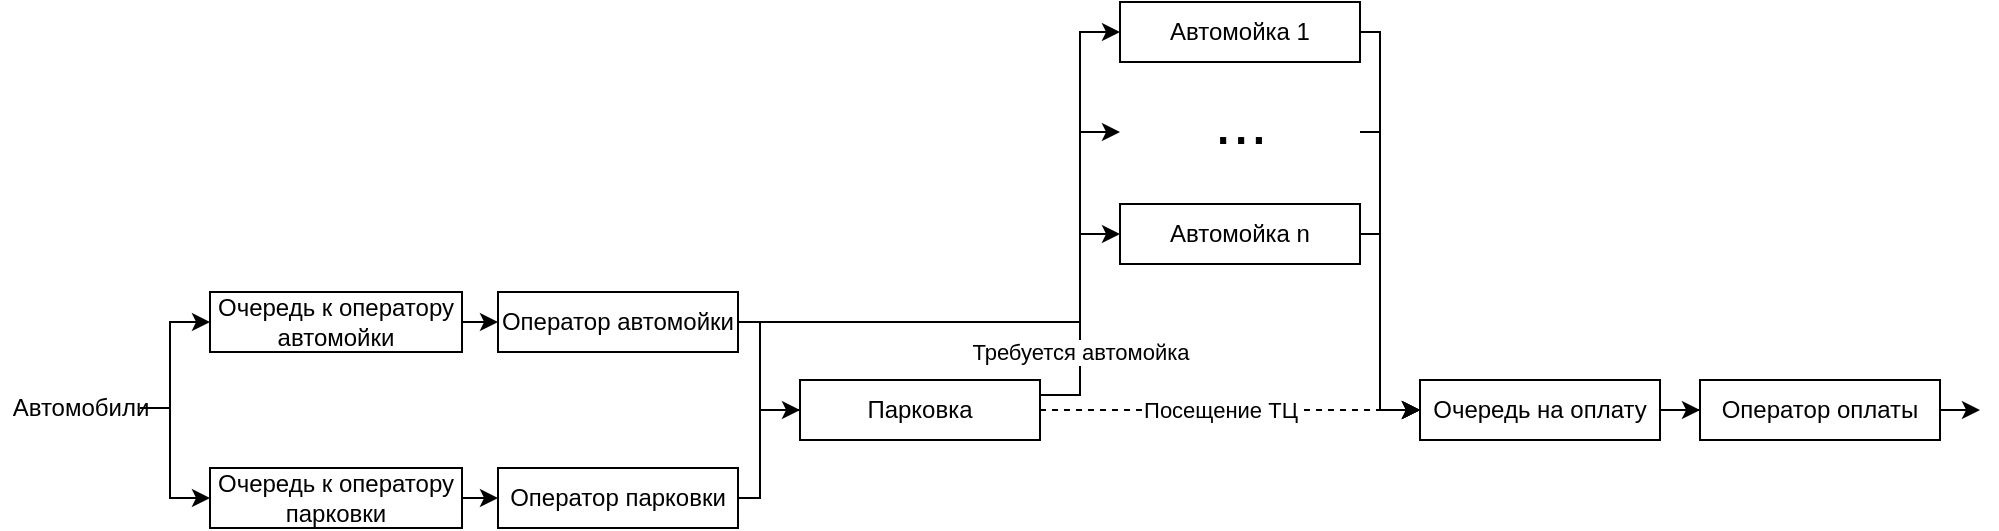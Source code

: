 <mxfile version="13.9.9" type="device" pages="3"><diagram id="MV6tJsN7YDmFrWs5HGoW" name="1"><mxGraphModel dx="1120" dy="758" grid="1" gridSize="10" guides="1" tooltips="1" connect="1" arrows="1" fold="1" page="1" pageScale="1" pageWidth="827" pageHeight="1169" math="0" shadow="0"><root><mxCell id="0"/><mxCell id="1" parent="0"/><mxCell id="dZGhOQxwKS_IgnEL-tbJ-48" style="edgeStyle=orthogonalEdgeStyle;rounded=0;orthogonalLoop=1;jettySize=auto;html=1;entryX=0;entryY=0.5;entryDx=0;entryDy=0;" edge="1" parent="1" target="dZGhOQxwKS_IgnEL-tbJ-44"><mxGeometry relative="1" as="geometry"><mxPoint x="70.0" y="1203" as="sourcePoint"/><Array as="points"><mxPoint x="85" y="1203"/><mxPoint x="85" y="1248"/></Array></mxGeometry></mxCell><mxCell id="dZGhOQxwKS_IgnEL-tbJ-182" style="edgeStyle=orthogonalEdgeStyle;rounded=0;orthogonalLoop=1;jettySize=auto;html=1;entryX=0;entryY=0.5;entryDx=0;entryDy=0;" edge="1" parent="1" target="dZGhOQxwKS_IgnEL-tbJ-178"><mxGeometry relative="1" as="geometry"><mxPoint x="70.0" y="1203" as="sourcePoint"/><Array as="points"><mxPoint x="85" y="1203"/><mxPoint x="85" y="1160"/></Array></mxGeometry></mxCell><mxCell id="dZGhOQxwKS_IgnEL-tbJ-40" value="Автомобили" style="text;html=1;align=center;verticalAlign=middle;resizable=0;points=[];autosize=1;" vertex="1" parent="1"><mxGeometry y="1193" width="80" height="20" as="geometry"/></mxCell><mxCell id="dZGhOQxwKS_IgnEL-tbJ-76" style="edgeStyle=orthogonalEdgeStyle;rounded=0;orthogonalLoop=1;jettySize=auto;html=1;exitX=1;exitY=0.5;exitDx=0;exitDy=0;" edge="1" parent="1" source="dZGhOQxwKS_IgnEL-tbJ-41" target="dZGhOQxwKS_IgnEL-tbJ-47"><mxGeometry relative="1" as="geometry"><mxPoint x="393.5" y="1204" as="targetPoint"/><Array as="points"><mxPoint x="380" y="1248"/><mxPoint x="380" y="1204"/></Array></mxGeometry></mxCell><mxCell id="dZGhOQxwKS_IgnEL-tbJ-41" value="Оператор парковки" style="rounded=0;whiteSpace=wrap;html=1;" vertex="1" parent="1"><mxGeometry x="249" y="1233" width="120" height="30" as="geometry"/></mxCell><mxCell id="dZGhOQxwKS_IgnEL-tbJ-62" style="edgeStyle=orthogonalEdgeStyle;rounded=0;orthogonalLoop=1;jettySize=auto;html=1;entryX=0;entryY=0.5;entryDx=0;entryDy=0;" edge="1" parent="1" source="dZGhOQxwKS_IgnEL-tbJ-43" target="dZGhOQxwKS_IgnEL-tbJ-60"><mxGeometry relative="1" as="geometry"><Array as="points"><mxPoint x="690" y="1015"/><mxPoint x="690" y="1204"/></Array></mxGeometry></mxCell><mxCell id="dZGhOQxwKS_IgnEL-tbJ-43" value="Автомойка 1" style="rounded=0;whiteSpace=wrap;html=1;" vertex="1" parent="1"><mxGeometry x="560" y="1000" width="120" height="30" as="geometry"/></mxCell><mxCell id="dZGhOQxwKS_IgnEL-tbJ-49" style="edgeStyle=orthogonalEdgeStyle;rounded=0;orthogonalLoop=1;jettySize=auto;html=1;entryX=0;entryY=0.5;entryDx=0;entryDy=0;" edge="1" parent="1" source="dZGhOQxwKS_IgnEL-tbJ-44" target="dZGhOQxwKS_IgnEL-tbJ-41"><mxGeometry relative="1" as="geometry"><Array as="points"><mxPoint x="229" y="1248"/><mxPoint x="229" y="1248"/></Array></mxGeometry></mxCell><mxCell id="dZGhOQxwKS_IgnEL-tbJ-44" value="Очередь к оператору парковки" style="rounded=0;whiteSpace=wrap;html=1;" vertex="1" parent="1"><mxGeometry x="105" y="1233" width="126" height="30" as="geometry"/></mxCell><mxCell id="dZGhOQxwKS_IgnEL-tbJ-63" style="edgeStyle=orthogonalEdgeStyle;rounded=0;orthogonalLoop=1;jettySize=auto;html=1;exitX=1;exitY=0.5;exitDx=0;exitDy=0;" edge="1" parent="1" target="dZGhOQxwKS_IgnEL-tbJ-60"><mxGeometry relative="1" as="geometry"><mxPoint x="680" y="1065" as="sourcePoint"/><Array as="points"><mxPoint x="690" y="1065"/><mxPoint x="690" y="1204"/></Array></mxGeometry></mxCell><mxCell id="dZGhOQxwKS_IgnEL-tbJ-64" style="edgeStyle=orthogonalEdgeStyle;rounded=0;orthogonalLoop=1;jettySize=auto;html=1;exitX=1;exitY=0.5;exitDx=0;exitDy=0;" edge="1" parent="1" source="dZGhOQxwKS_IgnEL-tbJ-46" target="dZGhOQxwKS_IgnEL-tbJ-60"><mxGeometry relative="1" as="geometry"><Array as="points"><mxPoint x="690" y="1116"/><mxPoint x="690" y="1204"/></Array></mxGeometry></mxCell><mxCell id="dZGhOQxwKS_IgnEL-tbJ-46" value="Автомойка&amp;nbsp;n" style="rounded=0;whiteSpace=wrap;html=1;" vertex="1" parent="1"><mxGeometry x="560" y="1101" width="120" height="30" as="geometry"/></mxCell><mxCell id="dZGhOQxwKS_IgnEL-tbJ-65" value="Посещение ТЦ" style="edgeStyle=orthogonalEdgeStyle;rounded=0;orthogonalLoop=1;jettySize=auto;html=1;entryX=0;entryY=0.5;entryDx=0;entryDy=0;dashed=1;" edge="1" parent="1" source="dZGhOQxwKS_IgnEL-tbJ-47" target="dZGhOQxwKS_IgnEL-tbJ-60"><mxGeometry x="-0.053" relative="1" as="geometry"><mxPoint as="offset"/></mxGeometry></mxCell><mxCell id="dZGhOQxwKS_IgnEL-tbJ-77" style="edgeStyle=orthogonalEdgeStyle;rounded=0;orthogonalLoop=1;jettySize=auto;html=1;exitX=1;exitY=0.25;exitDx=0;exitDy=0;entryX=0;entryY=0.5;entryDx=0;entryDy=0;" edge="1" parent="1" source="dZGhOQxwKS_IgnEL-tbJ-47" target="dZGhOQxwKS_IgnEL-tbJ-43"><mxGeometry relative="1" as="geometry"/></mxCell><mxCell id="dZGhOQxwKS_IgnEL-tbJ-78" style="edgeStyle=orthogonalEdgeStyle;rounded=0;orthogonalLoop=1;jettySize=auto;html=1;exitX=1;exitY=0.25;exitDx=0;exitDy=0;entryX=0;entryY=0.5;entryDx=0;entryDy=0;" edge="1" parent="1" source="dZGhOQxwKS_IgnEL-tbJ-47"><mxGeometry relative="1" as="geometry"><mxPoint x="560" y="1065" as="targetPoint"/><Array as="points"><mxPoint x="540" y="1197"/><mxPoint x="540" y="1065"/></Array></mxGeometry></mxCell><mxCell id="dZGhOQxwKS_IgnEL-tbJ-79" style="edgeStyle=orthogonalEdgeStyle;rounded=0;orthogonalLoop=1;jettySize=auto;html=1;exitX=1;exitY=0.25;exitDx=0;exitDy=0;entryX=0;entryY=0.5;entryDx=0;entryDy=0;" edge="1" parent="1" source="dZGhOQxwKS_IgnEL-tbJ-47" target="dZGhOQxwKS_IgnEL-tbJ-46"><mxGeometry relative="1" as="geometry"/></mxCell><mxCell id="dZGhOQxwKS_IgnEL-tbJ-80" value="&lt;span style=&quot;font-family: &amp;#34;helvetica&amp;#34;&quot;&gt;Требуется автомойка&lt;/span&gt;" style="edgeLabel;html=1;align=center;verticalAlign=middle;resizable=0;points=[];" vertex="1" connectable="0" parent="dZGhOQxwKS_IgnEL-tbJ-79"><mxGeometry x="-0.156" y="1" relative="1" as="geometry"><mxPoint x="1" y="9.33" as="offset"/></mxGeometry></mxCell><mxCell id="dZGhOQxwKS_IgnEL-tbJ-47" value="Парковка" style="rounded=0;whiteSpace=wrap;html=1;" vertex="1" parent="1"><mxGeometry x="400" y="1189" width="120" height="30" as="geometry"/></mxCell><mxCell id="dZGhOQxwKS_IgnEL-tbJ-66" style="edgeStyle=orthogonalEdgeStyle;rounded=0;orthogonalLoop=1;jettySize=auto;html=1;entryX=0;entryY=0.5;entryDx=0;entryDy=0;" edge="1" parent="1" source="dZGhOQxwKS_IgnEL-tbJ-60" target="dZGhOQxwKS_IgnEL-tbJ-61"><mxGeometry relative="1" as="geometry"/></mxCell><mxCell id="dZGhOQxwKS_IgnEL-tbJ-60" value="Очередь на оплату" style="rounded=0;whiteSpace=wrap;html=1;" vertex="1" parent="1"><mxGeometry x="710" y="1189" width="120" height="30" as="geometry"/></mxCell><mxCell id="dZGhOQxwKS_IgnEL-tbJ-67" style="edgeStyle=orthogonalEdgeStyle;rounded=0;orthogonalLoop=1;jettySize=auto;html=1;" edge="1" parent="1" source="dZGhOQxwKS_IgnEL-tbJ-61"><mxGeometry relative="1" as="geometry"><mxPoint x="990" y="1204" as="targetPoint"/></mxGeometry></mxCell><mxCell id="dZGhOQxwKS_IgnEL-tbJ-61" value="Оператор оплаты" style="rounded=0;whiteSpace=wrap;html=1;" vertex="1" parent="1"><mxGeometry x="850" y="1189" width="120" height="30" as="geometry"/></mxCell><mxCell id="dZGhOQxwKS_IgnEL-tbJ-181" style="edgeStyle=orthogonalEdgeStyle;rounded=0;orthogonalLoop=1;jettySize=auto;html=1;" edge="1" parent="1" source="dZGhOQxwKS_IgnEL-tbJ-178" target="dZGhOQxwKS_IgnEL-tbJ-179"><mxGeometry relative="1" as="geometry"><Array as="points"><mxPoint x="229" y="1160"/><mxPoint x="229" y="1160"/></Array></mxGeometry></mxCell><mxCell id="dZGhOQxwKS_IgnEL-tbJ-178" value="Очередь к оператору автомойки" style="rounded=0;whiteSpace=wrap;html=1;" vertex="1" parent="1"><mxGeometry x="105" y="1145" width="126" height="30" as="geometry"/></mxCell><mxCell id="dZGhOQxwKS_IgnEL-tbJ-184" style="edgeStyle=orthogonalEdgeStyle;rounded=0;orthogonalLoop=1;jettySize=auto;html=1;endArrow=none;endFill=0;" edge="1" parent="1" source="dZGhOQxwKS_IgnEL-tbJ-179"><mxGeometry relative="1" as="geometry"><mxPoint x="540" y="1160" as="targetPoint"/></mxGeometry></mxCell><mxCell id="dZGhOQxwKS_IgnEL-tbJ-185" style="edgeStyle=orthogonalEdgeStyle;rounded=0;orthogonalLoop=1;jettySize=auto;html=1;endArrow=none;endFill=0;" edge="1" parent="1" source="dZGhOQxwKS_IgnEL-tbJ-179" target="dZGhOQxwKS_IgnEL-tbJ-47"><mxGeometry relative="1" as="geometry"><mxPoint x="393.5" y="1204" as="targetPoint"/><Array as="points"><mxPoint x="380" y="1160"/><mxPoint x="380" y="1204"/></Array></mxGeometry></mxCell><mxCell id="dZGhOQxwKS_IgnEL-tbJ-179" value="Оператор автомойки" style="rounded=0;whiteSpace=wrap;html=1;" vertex="1" parent="1"><mxGeometry x="249" y="1145" width="120" height="30" as="geometry"/></mxCell><mxCell id="dZGhOQxwKS_IgnEL-tbJ-202" value="..." style="text;html=1;align=center;verticalAlign=middle;resizable=0;points=[];autosize=1;fontSize=32;" vertex="1" parent="1"><mxGeometry x="600" y="1040" width="40" height="40" as="geometry"/></mxCell></root></mxGraphModel></diagram><diagram id="PSirYUeQig3geGUIRamm" name="2"><mxGraphModel dx="952" dy="-525" grid="1" gridSize="10" guides="1" tooltips="1" connect="1" arrows="1" fold="1" page="1" pageScale="1" pageWidth="827" pageHeight="1169" math="0" shadow="0"><root><mxCell id="U_2r39rNb24JrpobDqZS-0"/><mxCell id="U_2r39rNb24JrpobDqZS-1" parent="U_2r39rNb24JrpobDqZS-0"/><mxCell id="jo8k1LhGd9EPmm75K5rd-0" style="edgeStyle=orthogonalEdgeStyle;rounded=0;orthogonalLoop=1;jettySize=auto;html=1;entryX=1;entryY=0.5;entryDx=0;entryDy=0;entryPerimeter=0;" edge="1" parent="U_2r39rNb24JrpobDqZS-1" source="jo8k1LhGd9EPmm75K5rd-2" target="jo8k1LhGd9EPmm75K5rd-3"><mxGeometry relative="1" as="geometry"><Array as="points"><mxPoint x="88" y="1520"/><mxPoint x="88" y="1560"/></Array></mxGeometry></mxCell><mxCell id="jo8k1LhGd9EPmm75K5rd-1" style="edgeStyle=orthogonalEdgeStyle;rounded=0;orthogonalLoop=1;jettySize=auto;html=1;entryX=1;entryY=0.5;entryDx=0;entryDy=0;entryPerimeter=0;endArrow=classicThin;endFill=1;" edge="1" parent="U_2r39rNb24JrpobDqZS-1" source="jo8k1LhGd9EPmm75K5rd-2" target="jo8k1LhGd9EPmm75K5rd-43"><mxGeometry relative="1" as="geometry"><Array as="points"><mxPoint x="88" y="1520"/><mxPoint x="88" y="1480"/></Array></mxGeometry></mxCell><mxCell id="jo8k1LhGd9EPmm75K5rd-2" value="Г&amp;nbsp; &amp;nbsp;" style="triangle;whiteSpace=wrap;html=1;" vertex="1" parent="U_2r39rNb24JrpobDqZS-1"><mxGeometry x="30" y="1500" width="30" height="40" as="geometry"/></mxCell><mxCell id="jo8k1LhGd9EPmm75K5rd-3" value="" style="strokeWidth=1;html=1;shape=mxgraph.flowchart.annotation_1;align=left;pointerEvents=1;direction=west;" vertex="1" parent="U_2r39rNb24JrpobDqZS-1"><mxGeometry x="116" y="1550" width="20" height="20" as="geometry"/></mxCell><mxCell id="jo8k1LhGd9EPmm75K5rd-4" value="" style="rounded=0;whiteSpace=wrap;html=1;strokeWidth=1;" vertex="1" parent="U_2r39rNb24JrpobDqZS-1"><mxGeometry x="136" y="1550" width="20" height="20" as="geometry"/></mxCell><mxCell id="jo8k1LhGd9EPmm75K5rd-5" value="" style="rounded=0;whiteSpace=wrap;html=1;strokeWidth=1;" vertex="1" parent="U_2r39rNb24JrpobDqZS-1"><mxGeometry x="156" y="1550" width="20" height="20" as="geometry"/></mxCell><mxCell id="jo8k1LhGd9EPmm75K5rd-6" value="" style="rounded=0;whiteSpace=wrap;html=1;strokeWidth=1;" vertex="1" parent="U_2r39rNb24JrpobDqZS-1"><mxGeometry x="176" y="1550" width="20" height="20" as="geometry"/></mxCell><mxCell id="jo8k1LhGd9EPmm75K5rd-7" value="" style="rounded=0;whiteSpace=wrap;html=1;strokeWidth=1;" vertex="1" parent="U_2r39rNb24JrpobDqZS-1"><mxGeometry x="196" y="1550" width="20" height="20" as="geometry"/></mxCell><mxCell id="jo8k1LhGd9EPmm75K5rd-8" value="" style="rounded=0;whiteSpace=wrap;html=1;strokeWidth=1;" vertex="1" parent="U_2r39rNb24JrpobDqZS-1"><mxGeometry x="216" y="1550" width="20" height="20" as="geometry"/></mxCell><mxCell id="jo8k1LhGd9EPmm75K5rd-9" style="edgeStyle=orthogonalEdgeStyle;rounded=0;orthogonalLoop=1;jettySize=auto;html=1;" edge="1" parent="U_2r39rNb24JrpobDqZS-1" source="jo8k1LhGd9EPmm75K5rd-10" target="jo8k1LhGd9EPmm75K5rd-13"><mxGeometry relative="1" as="geometry"/></mxCell><mxCell id="jo8k1LhGd9EPmm75K5rd-10" value="" style="rounded=0;whiteSpace=wrap;html=1;strokeWidth=1;" vertex="1" parent="U_2r39rNb24JrpobDqZS-1"><mxGeometry x="236" y="1550" width="20" height="20" as="geometry"/></mxCell><mxCell id="jo8k1LhGd9EPmm75K5rd-11" value="Н2" style="text;html=1;align=center;verticalAlign=middle;resizable=0;points=[];autosize=1;" vertex="1" parent="U_2r39rNb24JrpobDqZS-1"><mxGeometry x="171" y="1530" width="30" height="20" as="geometry"/></mxCell><mxCell id="jo8k1LhGd9EPmm75K5rd-12" style="edgeStyle=orthogonalEdgeStyle;rounded=0;orthogonalLoop=1;jettySize=auto;html=1;entryX=1;entryY=0.5;entryDx=0;entryDy=0;entryPerimeter=0;" edge="1" parent="U_2r39rNb24JrpobDqZS-1" source="jo8k1LhGd9EPmm75K5rd-13" target="jo8k1LhGd9EPmm75K5rd-14"><mxGeometry relative="1" as="geometry"><mxPoint x="390" y="1560" as="targetPoint"/></mxGeometry></mxCell><mxCell id="jo8k1LhGd9EPmm75K5rd-13" value="К2" style="ellipse;whiteSpace=wrap;html=1;aspect=fixed;" vertex="1" parent="U_2r39rNb24JrpobDqZS-1"><mxGeometry x="304" y="1540" width="40" height="40" as="geometry"/></mxCell><mxCell id="jo8k1LhGd9EPmm75K5rd-14" value="" style="strokeWidth=1;html=1;shape=mxgraph.flowchart.annotation_1;align=left;pointerEvents=1;direction=west;" vertex="1" parent="U_2r39rNb24JrpobDqZS-1"><mxGeometry x="390" y="1510" width="20" height="20" as="geometry"/></mxCell><mxCell id="jo8k1LhGd9EPmm75K5rd-15" value="" style="rounded=0;whiteSpace=wrap;html=1;strokeWidth=1;" vertex="1" parent="U_2r39rNb24JrpobDqZS-1"><mxGeometry x="410" y="1510" width="20" height="20" as="geometry"/></mxCell><mxCell id="jo8k1LhGd9EPmm75K5rd-16" value="" style="rounded=0;whiteSpace=wrap;html=1;strokeWidth=1;" vertex="1" parent="U_2r39rNb24JrpobDqZS-1"><mxGeometry x="430" y="1510" width="20" height="20" as="geometry"/></mxCell><mxCell id="jo8k1LhGd9EPmm75K5rd-17" value="" style="rounded=0;whiteSpace=wrap;html=1;strokeWidth=1;" vertex="1" parent="U_2r39rNb24JrpobDqZS-1"><mxGeometry x="450" y="1510" width="20" height="20" as="geometry"/></mxCell><mxCell id="jo8k1LhGd9EPmm75K5rd-18" value="" style="rounded=0;whiteSpace=wrap;html=1;strokeWidth=1;" vertex="1" parent="U_2r39rNb24JrpobDqZS-1"><mxGeometry x="470" y="1510" width="20" height="20" as="geometry"/></mxCell><mxCell id="jo8k1LhGd9EPmm75K5rd-19" value="" style="rounded=0;whiteSpace=wrap;html=1;strokeWidth=1;" vertex="1" parent="U_2r39rNb24JrpobDqZS-1"><mxGeometry x="490" y="1510" width="20" height="20" as="geometry"/></mxCell><mxCell id="jo8k1LhGd9EPmm75K5rd-20" style="edgeStyle=orthogonalEdgeStyle;rounded=0;orthogonalLoop=1;jettySize=auto;html=1;entryX=0;entryY=0.5;entryDx=0;entryDy=0;" edge="1" parent="U_2r39rNb24JrpobDqZS-1" source="jo8k1LhGd9EPmm75K5rd-25" target="jo8k1LhGd9EPmm75K5rd-28"><mxGeometry relative="1" as="geometry"><Array as="points"><mxPoint x="560" y="1520"/><mxPoint x="560" y="1330"/></Array></mxGeometry></mxCell><mxCell id="jo8k1LhGd9EPmm75K5rd-21" style="edgeStyle=orthogonalEdgeStyle;rounded=0;orthogonalLoop=1;jettySize=auto;html=1;entryX=0;entryY=0.5;entryDx=0;entryDy=0;exitX=1;exitY=0.25;exitDx=0;exitDy=0;" edge="1" parent="U_2r39rNb24JrpobDqZS-1" source="jo8k1LhGd9EPmm75K5rd-25"><mxGeometry relative="1" as="geometry"><mxPoint x="600" y="1380" as="targetPoint"/><Array as="points"><mxPoint x="530" y="1520"/><mxPoint x="560" y="1520"/><mxPoint x="560" y="1380"/></Array></mxGeometry></mxCell><mxCell id="jo8k1LhGd9EPmm75K5rd-22" value="&lt;span style=&quot;color: rgb(0 , 0 , 0) ; font-family: &amp;#34;helvetica&amp;#34; ; font-size: 11px ; font-style: normal ; font-weight: 400 ; letter-spacing: normal ; text-align: center ; text-indent: 0px ; text-transform: none ; word-spacing: 0px ; background-color: rgb(255 , 255 , 255) ; display: inline ; float: none&quot;&gt;Требуется автомойка&lt;/span&gt;" style="edgeStyle=orthogonalEdgeStyle;rounded=0;orthogonalLoop=1;jettySize=auto;html=1;exitX=1;exitY=0.25;exitDx=0;exitDy=0;" edge="1" parent="U_2r39rNb24JrpobDqZS-1" source="jo8k1LhGd9EPmm75K5rd-25" target="jo8k1LhGd9EPmm75K5rd-31"><mxGeometry x="-0.333" y="-20" relative="1" as="geometry"><Array as="points"><mxPoint x="530" y="1520"/><mxPoint x="560" y="1520"/><mxPoint x="560" y="1430"/></Array><mxPoint as="offset"/></mxGeometry></mxCell><mxCell id="jo8k1LhGd9EPmm75K5rd-23" style="edgeStyle=orthogonalEdgeStyle;rounded=0;orthogonalLoop=1;jettySize=auto;html=1;entryX=1;entryY=0.5;entryDx=0;entryDy=0;entryPerimeter=0;dashed=1;exitX=1;exitY=0.75;exitDx=0;exitDy=0;" edge="1" parent="U_2r39rNb24JrpobDqZS-1" source="jo8k1LhGd9EPmm75K5rd-25" target="jo8k1LhGd9EPmm75K5rd-32"><mxGeometry relative="1" as="geometry"><Array as="points"><mxPoint x="650" y="1525"/><mxPoint x="650" y="1525"/></Array></mxGeometry></mxCell><mxCell id="jo8k1LhGd9EPmm75K5rd-24" value="Посещение ТЦ" style="edgeLabel;html=1;align=center;verticalAlign=middle;resizable=0;points=[];" vertex="1" connectable="0" parent="jo8k1LhGd9EPmm75K5rd-23"><mxGeometry x="-0.265" y="1" relative="1" as="geometry"><mxPoint x="17" y="1" as="offset"/></mxGeometry></mxCell><mxCell id="jo8k1LhGd9EPmm75K5rd-25" value="" style="rounded=0;whiteSpace=wrap;html=1;strokeWidth=1;" vertex="1" parent="U_2r39rNb24JrpobDqZS-1"><mxGeometry x="510" y="1510" width="20" height="20" as="geometry"/></mxCell><mxCell id="jo8k1LhGd9EPmm75K5rd-26" value="Н3" style="text;html=1;align=center;verticalAlign=middle;resizable=0;points=[];autosize=1;" vertex="1" parent="U_2r39rNb24JrpobDqZS-1"><mxGeometry x="445" y="1490" width="30" height="20" as="geometry"/></mxCell><mxCell id="jo8k1LhGd9EPmm75K5rd-27" style="edgeStyle=orthogonalEdgeStyle;rounded=0;orthogonalLoop=1;jettySize=auto;html=1;entryX=1;entryY=0.5;entryDx=0;entryDy=0;entryPerimeter=0;" edge="1" parent="U_2r39rNb24JrpobDqZS-1" source="jo8k1LhGd9EPmm75K5rd-28" target="jo8k1LhGd9EPmm75K5rd-32"><mxGeometry relative="1" as="geometry"/></mxCell><mxCell id="jo8k1LhGd9EPmm75K5rd-28" value="К3" style="ellipse;whiteSpace=wrap;html=1;aspect=fixed;" vertex="1" parent="U_2r39rNb24JrpobDqZS-1"><mxGeometry x="600" y="1310" width="40" height="40" as="geometry"/></mxCell><mxCell id="jo8k1LhGd9EPmm75K5rd-29" style="edgeStyle=orthogonalEdgeStyle;rounded=0;orthogonalLoop=1;jettySize=auto;html=1;entryX=1;entryY=0.5;entryDx=0;entryDy=0;entryPerimeter=0;" edge="1" parent="U_2r39rNb24JrpobDqZS-1" target="jo8k1LhGd9EPmm75K5rd-32"><mxGeometry relative="1" as="geometry"><mxPoint x="700" y="1520" as="targetPoint"/><mxPoint x="640" y="1380" as="sourcePoint"/></mxGeometry></mxCell><mxCell id="jo8k1LhGd9EPmm75K5rd-30" style="edgeStyle=orthogonalEdgeStyle;rounded=0;orthogonalLoop=1;jettySize=auto;html=1;entryX=1;entryY=0.5;entryDx=0;entryDy=0;entryPerimeter=0;" edge="1" parent="U_2r39rNb24JrpobDqZS-1" source="jo8k1LhGd9EPmm75K5rd-31" target="jo8k1LhGd9EPmm75K5rd-32"><mxGeometry relative="1" as="geometry"><mxPoint x="700" y="1530.0" as="targetPoint"/></mxGeometry></mxCell><mxCell id="jo8k1LhGd9EPmm75K5rd-31" value="К(n+2)" style="ellipse;whiteSpace=wrap;html=1;aspect=fixed;" vertex="1" parent="U_2r39rNb24JrpobDqZS-1"><mxGeometry x="600" y="1410" width="40" height="40" as="geometry"/></mxCell><mxCell id="jo8k1LhGd9EPmm75K5rd-32" value="" style="strokeWidth=1;html=1;shape=mxgraph.flowchart.annotation_1;align=left;pointerEvents=1;direction=west;" vertex="1" parent="U_2r39rNb24JrpobDqZS-1"><mxGeometry x="700" y="1515" width="20" height="20" as="geometry"/></mxCell><mxCell id="jo8k1LhGd9EPmm75K5rd-33" value="" style="rounded=0;whiteSpace=wrap;html=1;strokeWidth=1;" vertex="1" parent="U_2r39rNb24JrpobDqZS-1"><mxGeometry x="720" y="1515" width="20" height="20" as="geometry"/></mxCell><mxCell id="jo8k1LhGd9EPmm75K5rd-34" value="" style="rounded=0;whiteSpace=wrap;html=1;strokeWidth=1;" vertex="1" parent="U_2r39rNb24JrpobDqZS-1"><mxGeometry x="740" y="1515" width="20" height="20" as="geometry"/></mxCell><mxCell id="jo8k1LhGd9EPmm75K5rd-35" value="" style="rounded=0;whiteSpace=wrap;html=1;strokeWidth=1;" vertex="1" parent="U_2r39rNb24JrpobDqZS-1"><mxGeometry x="760" y="1515" width="20" height="20" as="geometry"/></mxCell><mxCell id="jo8k1LhGd9EPmm75K5rd-36" value="" style="rounded=0;whiteSpace=wrap;html=1;strokeWidth=1;" vertex="1" parent="U_2r39rNb24JrpobDqZS-1"><mxGeometry x="780" y="1515" width="20" height="20" as="geometry"/></mxCell><mxCell id="jo8k1LhGd9EPmm75K5rd-37" value="" style="rounded=0;whiteSpace=wrap;html=1;strokeWidth=1;" vertex="1" parent="U_2r39rNb24JrpobDqZS-1"><mxGeometry x="800" y="1515" width="20" height="20" as="geometry"/></mxCell><mxCell id="jo8k1LhGd9EPmm75K5rd-38" style="edgeStyle=orthogonalEdgeStyle;rounded=0;orthogonalLoop=1;jettySize=auto;html=1;" edge="1" parent="U_2r39rNb24JrpobDqZS-1" source="jo8k1LhGd9EPmm75K5rd-39" target="jo8k1LhGd9EPmm75K5rd-42"><mxGeometry relative="1" as="geometry"/></mxCell><mxCell id="jo8k1LhGd9EPmm75K5rd-39" value="" style="rounded=0;whiteSpace=wrap;html=1;strokeWidth=1;" vertex="1" parent="U_2r39rNb24JrpobDqZS-1"><mxGeometry x="820" y="1515" width="20" height="20" as="geometry"/></mxCell><mxCell id="jo8k1LhGd9EPmm75K5rd-40" value="Н4" style="text;html=1;align=center;verticalAlign=middle;resizable=0;points=[];autosize=1;" vertex="1" parent="U_2r39rNb24JrpobDqZS-1"><mxGeometry x="755" y="1495" width="30" height="20" as="geometry"/></mxCell><mxCell id="jo8k1LhGd9EPmm75K5rd-41" style="edgeStyle=orthogonalEdgeStyle;rounded=0;orthogonalLoop=1;jettySize=auto;html=1;" edge="1" parent="U_2r39rNb24JrpobDqZS-1" source="jo8k1LhGd9EPmm75K5rd-42"><mxGeometry relative="1" as="geometry"><mxPoint x="940" y="1525" as="targetPoint"/></mxGeometry></mxCell><mxCell id="jo8k1LhGd9EPmm75K5rd-42" value="К(n+3)" style="ellipse;whiteSpace=wrap;html=1;aspect=fixed;" vertex="1" parent="U_2r39rNb24JrpobDqZS-1"><mxGeometry x="870" y="1505" width="40" height="40" as="geometry"/></mxCell><mxCell id="jo8k1LhGd9EPmm75K5rd-43" value="" style="strokeWidth=1;html=1;shape=mxgraph.flowchart.annotation_1;align=left;pointerEvents=1;direction=west;" vertex="1" parent="U_2r39rNb24JrpobDqZS-1"><mxGeometry x="115" y="1470" width="20" height="20" as="geometry"/></mxCell><mxCell id="jo8k1LhGd9EPmm75K5rd-44" value="" style="rounded=0;whiteSpace=wrap;html=1;strokeWidth=1;" vertex="1" parent="U_2r39rNb24JrpobDqZS-1"><mxGeometry x="135" y="1470" width="20" height="20" as="geometry"/></mxCell><mxCell id="jo8k1LhGd9EPmm75K5rd-45" value="" style="rounded=0;whiteSpace=wrap;html=1;strokeWidth=1;" vertex="1" parent="U_2r39rNb24JrpobDqZS-1"><mxGeometry x="155" y="1470" width="20" height="20" as="geometry"/></mxCell><mxCell id="jo8k1LhGd9EPmm75K5rd-46" value="" style="rounded=0;whiteSpace=wrap;html=1;strokeWidth=1;" vertex="1" parent="U_2r39rNb24JrpobDqZS-1"><mxGeometry x="175" y="1470" width="20" height="20" as="geometry"/></mxCell><mxCell id="jo8k1LhGd9EPmm75K5rd-47" value="" style="rounded=0;whiteSpace=wrap;html=1;strokeWidth=1;" vertex="1" parent="U_2r39rNb24JrpobDqZS-1"><mxGeometry x="195" y="1470" width="20" height="20" as="geometry"/></mxCell><mxCell id="jo8k1LhGd9EPmm75K5rd-48" value="" style="rounded=0;whiteSpace=wrap;html=1;strokeWidth=1;" vertex="1" parent="U_2r39rNb24JrpobDqZS-1"><mxGeometry x="215" y="1470" width="20" height="20" as="geometry"/></mxCell><mxCell id="jo8k1LhGd9EPmm75K5rd-49" style="edgeStyle=orthogonalEdgeStyle;rounded=0;orthogonalLoop=1;jettySize=auto;html=1;" edge="1" parent="U_2r39rNb24JrpobDqZS-1" source="jo8k1LhGd9EPmm75K5rd-50" target="jo8k1LhGd9EPmm75K5rd-54"><mxGeometry relative="1" as="geometry"/></mxCell><mxCell id="jo8k1LhGd9EPmm75K5rd-50" value="" style="rounded=0;whiteSpace=wrap;html=1;strokeWidth=1;" vertex="1" parent="U_2r39rNb24JrpobDqZS-1"><mxGeometry x="235" y="1470" width="20" height="20" as="geometry"/></mxCell><mxCell id="jo8k1LhGd9EPmm75K5rd-51" value="Н1" style="text;html=1;align=center;verticalAlign=middle;resizable=0;points=[];autosize=1;" vertex="1" parent="U_2r39rNb24JrpobDqZS-1"><mxGeometry x="170" y="1450" width="30" height="20" as="geometry"/></mxCell><mxCell id="jo8k1LhGd9EPmm75K5rd-52" style="edgeStyle=orthogonalEdgeStyle;rounded=0;orthogonalLoop=1;jettySize=auto;html=1;endArrow=none;endFill=0;" edge="1" parent="U_2r39rNb24JrpobDqZS-1" source="jo8k1LhGd9EPmm75K5rd-54"><mxGeometry relative="1" as="geometry"><mxPoint x="560" y="1480" as="targetPoint"/></mxGeometry></mxCell><mxCell id="jo8k1LhGd9EPmm75K5rd-53" style="edgeStyle=orthogonalEdgeStyle;rounded=0;orthogonalLoop=1;jettySize=auto;html=1;entryX=1;entryY=0.5;entryDx=0;entryDy=0;entryPerimeter=0;endArrow=none;endFill=0;" edge="1" parent="U_2r39rNb24JrpobDqZS-1" source="jo8k1LhGd9EPmm75K5rd-54" target="jo8k1LhGd9EPmm75K5rd-14"><mxGeometry relative="1" as="geometry"/></mxCell><mxCell id="jo8k1LhGd9EPmm75K5rd-54" value="К1" style="ellipse;whiteSpace=wrap;html=1;aspect=fixed;" vertex="1" parent="U_2r39rNb24JrpobDqZS-1"><mxGeometry x="303" y="1460" width="40" height="40" as="geometry"/></mxCell><mxCell id="jo8k1LhGd9EPmm75K5rd-55" value="..." style="text;html=1;align=center;verticalAlign=middle;resizable=0;points=[];autosize=1;fontSize=32;" vertex="1" parent="U_2r39rNb24JrpobDqZS-1"><mxGeometry x="600" y="1350" width="40" height="40" as="geometry"/></mxCell><mxCell id="jo8k1LhGd9EPmm75K5rd-56" style="edgeStyle=orthogonalEdgeStyle;rounded=0;orthogonalLoop=1;jettySize=auto;html=1;dashed=1;" edge="1" parent="U_2r39rNb24JrpobDqZS-1"><mxGeometry relative="1" as="geometry"><mxPoint x="100" y="1480" as="sourcePoint"/><mxPoint x="50" y="1430" as="targetPoint"/><Array as="points"><mxPoint x="100" y="1430"/></Array></mxGeometry></mxCell><mxCell id="jo8k1LhGd9EPmm75K5rd-57" value="Отказ" style="edgeLabel;html=1;align=center;verticalAlign=middle;resizable=0;points=[];fontSize=11;" vertex="1" connectable="0" parent="jo8k1LhGd9EPmm75K5rd-56"><mxGeometry x="-0.186" y="3" relative="1" as="geometry"><mxPoint x="-7" y="-9" as="offset"/></mxGeometry></mxCell><mxCell id="jo8k1LhGd9EPmm75K5rd-58" style="edgeStyle=orthogonalEdgeStyle;rounded=0;orthogonalLoop=1;jettySize=auto;html=1;dashed=1;" edge="1" parent="U_2r39rNb24JrpobDqZS-1"><mxGeometry relative="1" as="geometry"><mxPoint x="100" y="1560" as="sourcePoint"/><mxPoint x="45" y="1590" as="targetPoint"/><Array as="points"><mxPoint x="100" y="1590"/><mxPoint x="45" y="1590"/></Array></mxGeometry></mxCell><mxCell id="jo8k1LhGd9EPmm75K5rd-59" value="Отказ" style="edgeLabel;html=1;align=center;verticalAlign=middle;resizable=0;points=[];fontSize=11;" vertex="1" connectable="0" parent="jo8k1LhGd9EPmm75K5rd-58"><mxGeometry x="-0.186" y="3" relative="1" as="geometry"><mxPoint x="-7" y="-9" as="offset"/></mxGeometry></mxCell></root></mxGraphModel></diagram><diagram id="4sboeyIT0tEf-fiaLJug" name="init"><mxGraphModel dx="952" dy="644" grid="1" gridSize="10" guides="1" tooltips="1" connect="1" arrows="1" fold="1" page="1" pageScale="1" pageWidth="827" pageHeight="1169" math="0" shadow="0"><root><mxCell id="ueA_ahk8fAgVCPwHGf7f-0"/><mxCell id="ueA_ahk8fAgVCPwHGf7f-1" parent="ueA_ahk8fAgVCPwHGf7f-0"/><mxCell id="sNuSTLJPoN1Rm1GZQ1YH-0" style="edgeStyle=orthogonalEdgeStyle;rounded=0;orthogonalLoop=1;jettySize=auto;html=1;entryX=1;entryY=0.5;entryDx=0;entryDy=0;entryPerimeter=0;" edge="1" parent="ueA_ahk8fAgVCPwHGf7f-1" source="sNuSTLJPoN1Rm1GZQ1YH-1" target="sNuSTLJPoN1Rm1GZQ1YH-2"><mxGeometry relative="1" as="geometry"/></mxCell><mxCell id="sNuSTLJPoN1Rm1GZQ1YH-1" value="Г&amp;nbsp; &amp;nbsp;" style="triangle;whiteSpace=wrap;html=1;" vertex="1" parent="ueA_ahk8fAgVCPwHGf7f-1"><mxGeometry x="40" y="750" width="30" height="40" as="geometry"/></mxCell><mxCell id="sNuSTLJPoN1Rm1GZQ1YH-2" value="" style="strokeWidth=1;html=1;shape=mxgraph.flowchart.annotation_1;align=left;pointerEvents=1;direction=west;" vertex="1" parent="ueA_ahk8fAgVCPwHGf7f-1"><mxGeometry x="126" y="760" width="20" height="20" as="geometry"/></mxCell><mxCell id="sNuSTLJPoN1Rm1GZQ1YH-3" value="" style="rounded=0;whiteSpace=wrap;html=1;strokeWidth=1;" vertex="1" parent="ueA_ahk8fAgVCPwHGf7f-1"><mxGeometry x="146" y="760" width="20" height="20" as="geometry"/></mxCell><mxCell id="sNuSTLJPoN1Rm1GZQ1YH-4" value="" style="rounded=0;whiteSpace=wrap;html=1;strokeWidth=1;" vertex="1" parent="ueA_ahk8fAgVCPwHGf7f-1"><mxGeometry x="166" y="760" width="20" height="20" as="geometry"/></mxCell><mxCell id="sNuSTLJPoN1Rm1GZQ1YH-5" value="" style="rounded=0;whiteSpace=wrap;html=1;strokeWidth=1;" vertex="1" parent="ueA_ahk8fAgVCPwHGf7f-1"><mxGeometry x="186" y="760" width="20" height="20" as="geometry"/></mxCell><mxCell id="sNuSTLJPoN1Rm1GZQ1YH-6" value="" style="rounded=0;whiteSpace=wrap;html=1;strokeWidth=1;" vertex="1" parent="ueA_ahk8fAgVCPwHGf7f-1"><mxGeometry x="206" y="760" width="20" height="20" as="geometry"/></mxCell><mxCell id="sNuSTLJPoN1Rm1GZQ1YH-7" value="" style="rounded=0;whiteSpace=wrap;html=1;strokeWidth=1;" vertex="1" parent="ueA_ahk8fAgVCPwHGf7f-1"><mxGeometry x="226" y="760" width="20" height="20" as="geometry"/></mxCell><mxCell id="sNuSTLJPoN1Rm1GZQ1YH-8" style="edgeStyle=orthogonalEdgeStyle;rounded=0;orthogonalLoop=1;jettySize=auto;html=1;" edge="1" parent="ueA_ahk8fAgVCPwHGf7f-1" source="sNuSTLJPoN1Rm1GZQ1YH-9" target="sNuSTLJPoN1Rm1GZQ1YH-14"><mxGeometry relative="1" as="geometry"/></mxCell><mxCell id="sNuSTLJPoN1Rm1GZQ1YH-9" value="" style="rounded=0;whiteSpace=wrap;html=1;strokeWidth=1;" vertex="1" parent="ueA_ahk8fAgVCPwHGf7f-1"><mxGeometry x="246" y="760" width="20" height="20" as="geometry"/></mxCell><mxCell id="sNuSTLJPoN1Rm1GZQ1YH-10" value="Н1" style="text;html=1;align=center;verticalAlign=middle;resizable=0;points=[];autosize=1;" vertex="1" parent="ueA_ahk8fAgVCPwHGf7f-1"><mxGeometry x="181" y="740" width="30" height="20" as="geometry"/></mxCell><mxCell id="sNuSTLJPoN1Rm1GZQ1YH-11" style="edgeStyle=orthogonalEdgeStyle;rounded=0;orthogonalLoop=1;jettySize=auto;html=1;entryX=1;entryY=0.5;entryDx=0;entryDy=0;entryPerimeter=0;" edge="1" parent="ueA_ahk8fAgVCPwHGf7f-1" source="sNuSTLJPoN1Rm1GZQ1YH-14" target="sNuSTLJPoN1Rm1GZQ1YH-37"><mxGeometry relative="1" as="geometry"/></mxCell><mxCell id="sNuSTLJPoN1Rm1GZQ1YH-12" style="edgeStyle=orthogonalEdgeStyle;rounded=0;orthogonalLoop=1;jettySize=auto;html=1;exitX=0.5;exitY=1;exitDx=0;exitDy=0;dashed=1;" edge="1" parent="ueA_ahk8fAgVCPwHGf7f-1" source="sNuSTLJPoN1Rm1GZQ1YH-14"><mxGeometry relative="1" as="geometry"><mxPoint x="170" y="840" as="targetPoint"/><Array as="points"><mxPoint x="334" y="840"/><mxPoint x="170" y="840"/></Array></mxGeometry></mxCell><mxCell id="sNuSTLJPoN1Rm1GZQ1YH-13" value="Отказ" style="edgeLabel;html=1;align=center;verticalAlign=middle;resizable=0;points=[];" vertex="1" connectable="0" parent="sNuSTLJPoN1Rm1GZQ1YH-12"><mxGeometry x="0.097" y="-2" relative="1" as="geometry"><mxPoint as="offset"/></mxGeometry></mxCell><mxCell id="sNuSTLJPoN1Rm1GZQ1YH-14" value="К1" style="ellipse;whiteSpace=wrap;html=1;aspect=fixed;" vertex="1" parent="ueA_ahk8fAgVCPwHGf7f-1"><mxGeometry x="314" y="750" width="40" height="40" as="geometry"/></mxCell><mxCell id="sNuSTLJPoN1Rm1GZQ1YH-15" style="edgeStyle=orthogonalEdgeStyle;rounded=0;orthogonalLoop=1;jettySize=auto;html=1;entryX=0;entryY=0.5;entryDx=0;entryDy=0;" edge="1" parent="ueA_ahk8fAgVCPwHGf7f-1" source="sNuSTLJPoN1Rm1GZQ1YH-16" target="sNuSTLJPoN1Rm1GZQ1YH-22"><mxGeometry relative="1" as="geometry"/></mxCell><mxCell id="sNuSTLJPoN1Rm1GZQ1YH-16" value="Автомобили" style="text;html=1;align=center;verticalAlign=middle;resizable=0;points=[];autosize=1;" vertex="1" parent="ueA_ahk8fAgVCPwHGf7f-1"><mxGeometry x="40" y="444" width="80" height="20" as="geometry"/></mxCell><mxCell id="sNuSTLJPoN1Rm1GZQ1YH-17" style="edgeStyle=orthogonalEdgeStyle;rounded=0;orthogonalLoop=1;jettySize=auto;html=1;exitX=1;exitY=0.5;exitDx=0;exitDy=0;" edge="1" parent="ueA_ahk8fAgVCPwHGf7f-1" source="sNuSTLJPoN1Rm1GZQ1YH-18" target="sNuSTLJPoN1Rm1GZQ1YH-32"><mxGeometry relative="1" as="geometry"/></mxCell><mxCell id="sNuSTLJPoN1Rm1GZQ1YH-18" value="Оператор на въезде" style="rounded=0;whiteSpace=wrap;html=1;" vertex="1" parent="ueA_ahk8fAgVCPwHGf7f-1"><mxGeometry x="274" y="439" width="120" height="30" as="geometry"/></mxCell><mxCell id="sNuSTLJPoN1Rm1GZQ1YH-19" style="edgeStyle=orthogonalEdgeStyle;rounded=0;orthogonalLoop=1;jettySize=auto;html=1;entryX=0;entryY=0.5;entryDx=0;entryDy=0;" edge="1" parent="ueA_ahk8fAgVCPwHGf7f-1" source="sNuSTLJPoN1Rm1GZQ1YH-20" target="sNuSTLJPoN1Rm1GZQ1YH-34"><mxGeometry relative="1" as="geometry"><Array as="points"><mxPoint x="700" y="265"/><mxPoint x="700" y="454"/></Array></mxGeometry></mxCell><mxCell id="sNuSTLJPoN1Rm1GZQ1YH-20" value="Мойка 1" style="rounded=0;whiteSpace=wrap;html=1;" vertex="1" parent="ueA_ahk8fAgVCPwHGf7f-1"><mxGeometry x="570" y="250" width="120" height="30" as="geometry"/></mxCell><mxCell id="sNuSTLJPoN1Rm1GZQ1YH-21" style="edgeStyle=orthogonalEdgeStyle;rounded=0;orthogonalLoop=1;jettySize=auto;html=1;entryX=0;entryY=0.5;entryDx=0;entryDy=0;" edge="1" parent="ueA_ahk8fAgVCPwHGf7f-1" source="sNuSTLJPoN1Rm1GZQ1YH-22" target="sNuSTLJPoN1Rm1GZQ1YH-18"><mxGeometry relative="1" as="geometry"/></mxCell><mxCell id="sNuSTLJPoN1Rm1GZQ1YH-22" value="Очередь на въезд" style="rounded=0;whiteSpace=wrap;html=1;" vertex="1" parent="ueA_ahk8fAgVCPwHGf7f-1"><mxGeometry x="136" y="439" width="120" height="30" as="geometry"/></mxCell><mxCell id="sNuSTLJPoN1Rm1GZQ1YH-23" style="edgeStyle=orthogonalEdgeStyle;rounded=0;orthogonalLoop=1;jettySize=auto;html=1;exitX=1;exitY=0.5;exitDx=0;exitDy=0;" edge="1" parent="ueA_ahk8fAgVCPwHGf7f-1" source="sNuSTLJPoN1Rm1GZQ1YH-24" target="sNuSTLJPoN1Rm1GZQ1YH-34"><mxGeometry relative="1" as="geometry"><Array as="points"><mxPoint x="700" y="315"/><mxPoint x="700" y="454"/></Array></mxGeometry></mxCell><mxCell id="sNuSTLJPoN1Rm1GZQ1YH-24" value="Мойка 2" style="rounded=0;whiteSpace=wrap;html=1;" vertex="1" parent="ueA_ahk8fAgVCPwHGf7f-1"><mxGeometry x="570" y="300" width="120" height="30" as="geometry"/></mxCell><mxCell id="sNuSTLJPoN1Rm1GZQ1YH-25" style="edgeStyle=orthogonalEdgeStyle;rounded=0;orthogonalLoop=1;jettySize=auto;html=1;exitX=1;exitY=0.5;exitDx=0;exitDy=0;" edge="1" parent="ueA_ahk8fAgVCPwHGf7f-1" source="sNuSTLJPoN1Rm1GZQ1YH-26" target="sNuSTLJPoN1Rm1GZQ1YH-34"><mxGeometry relative="1" as="geometry"><Array as="points"><mxPoint x="700" y="366"/><mxPoint x="700" y="454"/></Array></mxGeometry></mxCell><mxCell id="sNuSTLJPoN1Rm1GZQ1YH-26" value="Мойка 3" style="rounded=0;whiteSpace=wrap;html=1;" vertex="1" parent="ueA_ahk8fAgVCPwHGf7f-1"><mxGeometry x="570" y="351" width="120" height="30" as="geometry"/></mxCell><mxCell id="sNuSTLJPoN1Rm1GZQ1YH-27" value="На выезд" style="edgeStyle=orthogonalEdgeStyle;rounded=0;orthogonalLoop=1;jettySize=auto;html=1;entryX=0;entryY=0.5;entryDx=0;entryDy=0;dashed=1;" edge="1" parent="ueA_ahk8fAgVCPwHGf7f-1" source="sNuSTLJPoN1Rm1GZQ1YH-32" target="sNuSTLJPoN1Rm1GZQ1YH-34"><mxGeometry x="-0.263" relative="1" as="geometry"><mxPoint x="1" as="offset"/></mxGeometry></mxCell><mxCell id="sNuSTLJPoN1Rm1GZQ1YH-28" style="edgeStyle=orthogonalEdgeStyle;rounded=0;orthogonalLoop=1;jettySize=auto;html=1;exitX=1;exitY=0.25;exitDx=0;exitDy=0;entryX=0;entryY=0.5;entryDx=0;entryDy=0;" edge="1" parent="ueA_ahk8fAgVCPwHGf7f-1" source="sNuSTLJPoN1Rm1GZQ1YH-32" target="sNuSTLJPoN1Rm1GZQ1YH-20"><mxGeometry relative="1" as="geometry"/></mxCell><mxCell id="sNuSTLJPoN1Rm1GZQ1YH-29" style="edgeStyle=orthogonalEdgeStyle;rounded=0;orthogonalLoop=1;jettySize=auto;html=1;exitX=1;exitY=0.25;exitDx=0;exitDy=0;entryX=0;entryY=0.5;entryDx=0;entryDy=0;" edge="1" parent="ueA_ahk8fAgVCPwHGf7f-1" source="sNuSTLJPoN1Rm1GZQ1YH-32" target="sNuSTLJPoN1Rm1GZQ1YH-24"><mxGeometry relative="1" as="geometry"/></mxCell><mxCell id="sNuSTLJPoN1Rm1GZQ1YH-30" style="edgeStyle=orthogonalEdgeStyle;rounded=0;orthogonalLoop=1;jettySize=auto;html=1;exitX=1;exitY=0.25;exitDx=0;exitDy=0;entryX=0;entryY=0.5;entryDx=0;entryDy=0;" edge="1" parent="ueA_ahk8fAgVCPwHGf7f-1" source="sNuSTLJPoN1Rm1GZQ1YH-32" target="sNuSTLJPoN1Rm1GZQ1YH-26"><mxGeometry relative="1" as="geometry"/></mxCell><mxCell id="sNuSTLJPoN1Rm1GZQ1YH-31" value="Требуется мойка" style="edgeLabel;html=1;align=center;verticalAlign=middle;resizable=0;points=[];" vertex="1" connectable="0" parent="sNuSTLJPoN1Rm1GZQ1YH-30"><mxGeometry x="-0.156" y="1" relative="1" as="geometry"><mxPoint x="1" y="-5" as="offset"/></mxGeometry></mxCell><mxCell id="sNuSTLJPoN1Rm1GZQ1YH-32" value="Парковка" style="rounded=0;whiteSpace=wrap;html=1;" vertex="1" parent="ueA_ahk8fAgVCPwHGf7f-1"><mxGeometry x="410" y="439" width="120" height="30" as="geometry"/></mxCell><mxCell id="sNuSTLJPoN1Rm1GZQ1YH-33" style="edgeStyle=orthogonalEdgeStyle;rounded=0;orthogonalLoop=1;jettySize=auto;html=1;entryX=0;entryY=0.5;entryDx=0;entryDy=0;" edge="1" parent="ueA_ahk8fAgVCPwHGf7f-1" source="sNuSTLJPoN1Rm1GZQ1YH-34" target="sNuSTLJPoN1Rm1GZQ1YH-36"><mxGeometry relative="1" as="geometry"/></mxCell><mxCell id="sNuSTLJPoN1Rm1GZQ1YH-34" value="Очередь на выезд" style="rounded=0;whiteSpace=wrap;html=1;" vertex="1" parent="ueA_ahk8fAgVCPwHGf7f-1"><mxGeometry x="720" y="439" width="120" height="30" as="geometry"/></mxCell><mxCell id="sNuSTLJPoN1Rm1GZQ1YH-35" style="edgeStyle=orthogonalEdgeStyle;rounded=0;orthogonalLoop=1;jettySize=auto;html=1;" edge="1" parent="ueA_ahk8fAgVCPwHGf7f-1" source="sNuSTLJPoN1Rm1GZQ1YH-36"><mxGeometry relative="1" as="geometry"><mxPoint x="1000" y="454" as="targetPoint"/></mxGeometry></mxCell><mxCell id="sNuSTLJPoN1Rm1GZQ1YH-36" value="Оператор на выезде" style="rounded=0;whiteSpace=wrap;html=1;" vertex="1" parent="ueA_ahk8fAgVCPwHGf7f-1"><mxGeometry x="860" y="439" width="120" height="30" as="geometry"/></mxCell><mxCell id="sNuSTLJPoN1Rm1GZQ1YH-37" value="" style="strokeWidth=1;html=1;shape=mxgraph.flowchart.annotation_1;align=left;pointerEvents=1;direction=west;" vertex="1" parent="ueA_ahk8fAgVCPwHGf7f-1"><mxGeometry x="400" y="760" width="20" height="20" as="geometry"/></mxCell><mxCell id="sNuSTLJPoN1Rm1GZQ1YH-38" value="" style="rounded=0;whiteSpace=wrap;html=1;strokeWidth=1;" vertex="1" parent="ueA_ahk8fAgVCPwHGf7f-1"><mxGeometry x="420" y="760" width="20" height="20" as="geometry"/></mxCell><mxCell id="sNuSTLJPoN1Rm1GZQ1YH-39" value="" style="rounded=0;whiteSpace=wrap;html=1;strokeWidth=1;" vertex="1" parent="ueA_ahk8fAgVCPwHGf7f-1"><mxGeometry x="440" y="760" width="20" height="20" as="geometry"/></mxCell><mxCell id="sNuSTLJPoN1Rm1GZQ1YH-40" value="" style="rounded=0;whiteSpace=wrap;html=1;strokeWidth=1;" vertex="1" parent="ueA_ahk8fAgVCPwHGf7f-1"><mxGeometry x="460" y="760" width="20" height="20" as="geometry"/></mxCell><mxCell id="sNuSTLJPoN1Rm1GZQ1YH-41" value="" style="rounded=0;whiteSpace=wrap;html=1;strokeWidth=1;" vertex="1" parent="ueA_ahk8fAgVCPwHGf7f-1"><mxGeometry x="480" y="760" width="20" height="20" as="geometry"/></mxCell><mxCell id="sNuSTLJPoN1Rm1GZQ1YH-42" value="" style="rounded=0;whiteSpace=wrap;html=1;strokeWidth=1;" vertex="1" parent="ueA_ahk8fAgVCPwHGf7f-1"><mxGeometry x="500" y="760" width="20" height="20" as="geometry"/></mxCell><mxCell id="sNuSTLJPoN1Rm1GZQ1YH-43" style="edgeStyle=orthogonalEdgeStyle;rounded=0;orthogonalLoop=1;jettySize=auto;html=1;entryX=0;entryY=0.5;entryDx=0;entryDy=0;" edge="1" parent="ueA_ahk8fAgVCPwHGf7f-1" source="sNuSTLJPoN1Rm1GZQ1YH-48" target="sNuSTLJPoN1Rm1GZQ1YH-51"><mxGeometry relative="1" as="geometry"><Array as="points"><mxPoint x="570" y="770"/><mxPoint x="570" y="580"/></Array></mxGeometry></mxCell><mxCell id="sNuSTLJPoN1Rm1GZQ1YH-44" style="edgeStyle=orthogonalEdgeStyle;rounded=0;orthogonalLoop=1;jettySize=auto;html=1;entryX=0;entryY=0.5;entryDx=0;entryDy=0;exitX=1;exitY=0.25;exitDx=0;exitDy=0;" edge="1" parent="ueA_ahk8fAgVCPwHGf7f-1" source="sNuSTLJPoN1Rm1GZQ1YH-48" target="sNuSTLJPoN1Rm1GZQ1YH-53"><mxGeometry relative="1" as="geometry"><Array as="points"><mxPoint x="540" y="770"/><mxPoint x="570" y="770"/><mxPoint x="570" y="630"/></Array></mxGeometry></mxCell><mxCell id="sNuSTLJPoN1Rm1GZQ1YH-45" value="&lt;span style=&quot;color: rgb(0 , 0 , 0) ; font-family: &amp;#34;helvetica&amp;#34; ; font-size: 11px ; font-style: normal ; font-weight: 400 ; letter-spacing: normal ; text-align: center ; text-indent: 0px ; text-transform: none ; word-spacing: 0px ; background-color: rgb(255 , 255 , 255) ; display: inline ; float: none&quot;&gt;Требуется мойка&lt;/span&gt;" style="edgeStyle=orthogonalEdgeStyle;rounded=0;orthogonalLoop=1;jettySize=auto;html=1;exitX=1;exitY=0.25;exitDx=0;exitDy=0;" edge="1" parent="ueA_ahk8fAgVCPwHGf7f-1" source="sNuSTLJPoN1Rm1GZQ1YH-48" target="sNuSTLJPoN1Rm1GZQ1YH-55"><mxGeometry x="-0.125" relative="1" as="geometry"><Array as="points"><mxPoint x="540" y="770"/><mxPoint x="570" y="770"/><mxPoint x="570" y="680"/></Array><mxPoint as="offset"/></mxGeometry></mxCell><mxCell id="sNuSTLJPoN1Rm1GZQ1YH-46" style="edgeStyle=orthogonalEdgeStyle;rounded=0;orthogonalLoop=1;jettySize=auto;html=1;entryX=1;entryY=0.5;entryDx=0;entryDy=0;entryPerimeter=0;dashed=1;exitX=1;exitY=0.75;exitDx=0;exitDy=0;" edge="1" parent="ueA_ahk8fAgVCPwHGf7f-1" source="sNuSTLJPoN1Rm1GZQ1YH-48" target="sNuSTLJPoN1Rm1GZQ1YH-56"><mxGeometry relative="1" as="geometry"><Array as="points"><mxPoint x="660" y="775"/><mxPoint x="660" y="775"/></Array></mxGeometry></mxCell><mxCell id="sNuSTLJPoN1Rm1GZQ1YH-47" value="&lt;span style=&quot;font-size: 12px ; background-color: rgb(248 , 249 , 250)&quot;&gt;На выезд&lt;/span&gt;" style="edgeLabel;html=1;align=center;verticalAlign=middle;resizable=0;points=[];" vertex="1" connectable="0" parent="sNuSTLJPoN1Rm1GZQ1YH-46"><mxGeometry x="-0.265" y="1" relative="1" as="geometry"><mxPoint x="7.62" y="1" as="offset"/></mxGeometry></mxCell><mxCell id="sNuSTLJPoN1Rm1GZQ1YH-48" value="" style="rounded=0;whiteSpace=wrap;html=1;strokeWidth=1;" vertex="1" parent="ueA_ahk8fAgVCPwHGf7f-1"><mxGeometry x="520" y="760" width="20" height="20" as="geometry"/></mxCell><mxCell id="sNuSTLJPoN1Rm1GZQ1YH-49" value="Н2" style="text;html=1;align=center;verticalAlign=middle;resizable=0;points=[];autosize=1;" vertex="1" parent="ueA_ahk8fAgVCPwHGf7f-1"><mxGeometry x="455" y="740" width="30" height="20" as="geometry"/></mxCell><mxCell id="sNuSTLJPoN1Rm1GZQ1YH-50" style="edgeStyle=orthogonalEdgeStyle;rounded=0;orthogonalLoop=1;jettySize=auto;html=1;entryX=1;entryY=0.5;entryDx=0;entryDy=0;entryPerimeter=0;" edge="1" parent="ueA_ahk8fAgVCPwHGf7f-1" source="sNuSTLJPoN1Rm1GZQ1YH-51" target="sNuSTLJPoN1Rm1GZQ1YH-56"><mxGeometry relative="1" as="geometry"/></mxCell><mxCell id="sNuSTLJPoN1Rm1GZQ1YH-51" value="К2" style="ellipse;whiteSpace=wrap;html=1;aspect=fixed;" vertex="1" parent="ueA_ahk8fAgVCPwHGf7f-1"><mxGeometry x="610" y="560" width="40" height="40" as="geometry"/></mxCell><mxCell id="sNuSTLJPoN1Rm1GZQ1YH-52" style="edgeStyle=orthogonalEdgeStyle;rounded=0;orthogonalLoop=1;jettySize=auto;html=1;entryX=1;entryY=0.5;entryDx=0;entryDy=0;entryPerimeter=0;" edge="1" parent="ueA_ahk8fAgVCPwHGf7f-1" source="sNuSTLJPoN1Rm1GZQ1YH-53" target="sNuSTLJPoN1Rm1GZQ1YH-56"><mxGeometry relative="1" as="geometry"><mxPoint x="710" y="770" as="targetPoint"/></mxGeometry></mxCell><mxCell id="sNuSTLJPoN1Rm1GZQ1YH-53" value="К3" style="ellipse;whiteSpace=wrap;html=1;aspect=fixed;" vertex="1" parent="ueA_ahk8fAgVCPwHGf7f-1"><mxGeometry x="610" y="610" width="40" height="40" as="geometry"/></mxCell><mxCell id="sNuSTLJPoN1Rm1GZQ1YH-54" style="edgeStyle=orthogonalEdgeStyle;rounded=0;orthogonalLoop=1;jettySize=auto;html=1;entryX=1;entryY=0.5;entryDx=0;entryDy=0;entryPerimeter=0;" edge="1" parent="ueA_ahk8fAgVCPwHGf7f-1" source="sNuSTLJPoN1Rm1GZQ1YH-55" target="sNuSTLJPoN1Rm1GZQ1YH-56"><mxGeometry relative="1" as="geometry"><mxPoint x="710" y="780.0" as="targetPoint"/></mxGeometry></mxCell><mxCell id="sNuSTLJPoN1Rm1GZQ1YH-55" value="К4" style="ellipse;whiteSpace=wrap;html=1;aspect=fixed;" vertex="1" parent="ueA_ahk8fAgVCPwHGf7f-1"><mxGeometry x="610" y="660" width="40" height="40" as="geometry"/></mxCell><mxCell id="sNuSTLJPoN1Rm1GZQ1YH-56" value="" style="strokeWidth=1;html=1;shape=mxgraph.flowchart.annotation_1;align=left;pointerEvents=1;direction=west;" vertex="1" parent="ueA_ahk8fAgVCPwHGf7f-1"><mxGeometry x="710" y="765" width="20" height="20" as="geometry"/></mxCell><mxCell id="sNuSTLJPoN1Rm1GZQ1YH-57" value="" style="rounded=0;whiteSpace=wrap;html=1;strokeWidth=1;" vertex="1" parent="ueA_ahk8fAgVCPwHGf7f-1"><mxGeometry x="730" y="765" width="20" height="20" as="geometry"/></mxCell><mxCell id="sNuSTLJPoN1Rm1GZQ1YH-58" value="" style="rounded=0;whiteSpace=wrap;html=1;strokeWidth=1;" vertex="1" parent="ueA_ahk8fAgVCPwHGf7f-1"><mxGeometry x="750" y="765" width="20" height="20" as="geometry"/></mxCell><mxCell id="sNuSTLJPoN1Rm1GZQ1YH-59" value="" style="rounded=0;whiteSpace=wrap;html=1;strokeWidth=1;" vertex="1" parent="ueA_ahk8fAgVCPwHGf7f-1"><mxGeometry x="770" y="765" width="20" height="20" as="geometry"/></mxCell><mxCell id="sNuSTLJPoN1Rm1GZQ1YH-60" value="" style="rounded=0;whiteSpace=wrap;html=1;strokeWidth=1;" vertex="1" parent="ueA_ahk8fAgVCPwHGf7f-1"><mxGeometry x="790" y="765" width="20" height="20" as="geometry"/></mxCell><mxCell id="sNuSTLJPoN1Rm1GZQ1YH-61" value="" style="rounded=0;whiteSpace=wrap;html=1;strokeWidth=1;" vertex="1" parent="ueA_ahk8fAgVCPwHGf7f-1"><mxGeometry x="810" y="765" width="20" height="20" as="geometry"/></mxCell><mxCell id="sNuSTLJPoN1Rm1GZQ1YH-62" style="edgeStyle=orthogonalEdgeStyle;rounded=0;orthogonalLoop=1;jettySize=auto;html=1;" edge="1" parent="ueA_ahk8fAgVCPwHGf7f-1" source="sNuSTLJPoN1Rm1GZQ1YH-63" target="sNuSTLJPoN1Rm1GZQ1YH-66"><mxGeometry relative="1" as="geometry"/></mxCell><mxCell id="sNuSTLJPoN1Rm1GZQ1YH-63" value="" style="rounded=0;whiteSpace=wrap;html=1;strokeWidth=1;" vertex="1" parent="ueA_ahk8fAgVCPwHGf7f-1"><mxGeometry x="830" y="765" width="20" height="20" as="geometry"/></mxCell><mxCell id="sNuSTLJPoN1Rm1GZQ1YH-64" value="Н3" style="text;html=1;align=center;verticalAlign=middle;resizable=0;points=[];autosize=1;" vertex="1" parent="ueA_ahk8fAgVCPwHGf7f-1"><mxGeometry x="765" y="745" width="30" height="20" as="geometry"/></mxCell><mxCell id="sNuSTLJPoN1Rm1GZQ1YH-65" style="edgeStyle=orthogonalEdgeStyle;rounded=0;orthogonalLoop=1;jettySize=auto;html=1;" edge="1" parent="ueA_ahk8fAgVCPwHGf7f-1" source="sNuSTLJPoN1Rm1GZQ1YH-66"><mxGeometry relative="1" as="geometry"><mxPoint x="950" y="775" as="targetPoint"/></mxGeometry></mxCell><mxCell id="sNuSTLJPoN1Rm1GZQ1YH-66" value="К5" style="ellipse;whiteSpace=wrap;html=1;aspect=fixed;" vertex="1" parent="ueA_ahk8fAgVCPwHGf7f-1"><mxGeometry x="880" y="755" width="40" height="40" as="geometry"/></mxCell></root></mxGraphModel></diagram></mxfile>